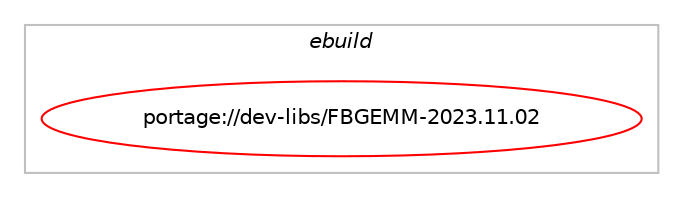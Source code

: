 digraph prolog {

# *************
# Graph options
# *************

newrank=true;
concentrate=true;
compound=true;
graph [rankdir=LR,fontname=Helvetica,fontsize=10,ranksep=1.5];#, ranksep=2.5, nodesep=0.2];
edge  [arrowhead=vee];
node  [fontname=Helvetica,fontsize=10];

# **********
# The ebuild
# **********

subgraph cluster_leftcol {
color=gray;
label=<<i>ebuild</i>>;
id [label="portage://dev-libs/FBGEMM-2023.11.02", color=red, width=4, href="../dev-libs/FBGEMM-2023.11.02.svg"];
}

# ****************
# The dependencies
# ****************

subgraph cluster_midcol {
color=gray;
label=<<i>dependencies</i>>;
subgraph cluster_compile {
fillcolor="#eeeeee";
style=filled;
label=<<i>compile</i>>;
# *** BEGIN UNKNOWN DEPENDENCY TYPE (TODO) ***
# id -> equal(package_dependency(portage://dev-libs/FBGEMM-2023.11.02,install,no,dev-libs,asmjit,greaterequal,[2022.07.02,,,2022.07.02],[],[]))
# *** END UNKNOWN DEPENDENCY TYPE (TODO) ***

# *** BEGIN UNKNOWN DEPENDENCY TYPE (TODO) ***
# id -> equal(package_dependency(portage://dev-libs/FBGEMM-2023.11.02,install,no,dev-libs,cpuinfo,none,[,,],[],[]))
# *** END UNKNOWN DEPENDENCY TYPE (TODO) ***

}
subgraph cluster_compileandrun {
fillcolor="#eeeeee";
style=filled;
label=<<i>compile and run</i>>;
}
subgraph cluster_run {
fillcolor="#eeeeee";
style=filled;
label=<<i>run</i>>;
# *** BEGIN UNKNOWN DEPENDENCY TYPE (TODO) ***
# id -> equal(package_dependency(portage://dev-libs/FBGEMM-2023.11.02,run,no,dev-libs,asmjit,greaterequal,[2022.07.02,,,2022.07.02],[],[]))
# *** END UNKNOWN DEPENDENCY TYPE (TODO) ***

# *** BEGIN UNKNOWN DEPENDENCY TYPE (TODO) ***
# id -> equal(package_dependency(portage://dev-libs/FBGEMM-2023.11.02,run,no,dev-libs,cpuinfo,none,[,,],[],[]))
# *** END UNKNOWN DEPENDENCY TYPE (TODO) ***

}
}

# **************
# The candidates
# **************

subgraph cluster_choices {
rank=same;
color=gray;
label=<<i>candidates</i>>;

}

}
